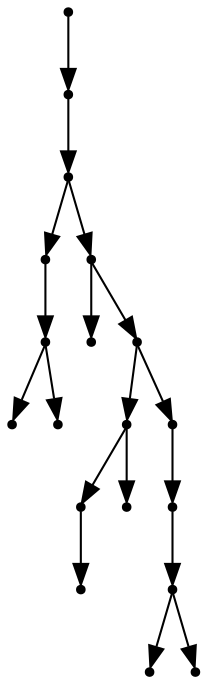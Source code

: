 digraph {
  18 [shape=point];
  17 [shape=point];
  16 [shape=point];
  3 [shape=point];
  2 [shape=point];
  0 [shape=point];
  1 [shape=point];
  15 [shape=point];
  4 [shape=point];
  14 [shape=point];
  8 [shape=point];
  6 [shape=point];
  5 [shape=point];
  7 [shape=point];
  13 [shape=point];
  12 [shape=point];
  11 [shape=point];
  9 [shape=point];
  10 [shape=point];
18 -> 17;
17 -> 16;
16 -> 3;
3 -> 2;
2 -> 0;
2 -> 1;
16 -> 15;
15 -> 4;
15 -> 14;
14 -> 8;
8 -> 6;
6 -> 5;
8 -> 7;
14 -> 13;
13 -> 12;
12 -> 11;
11 -> 9;
11 -> 10;
}
